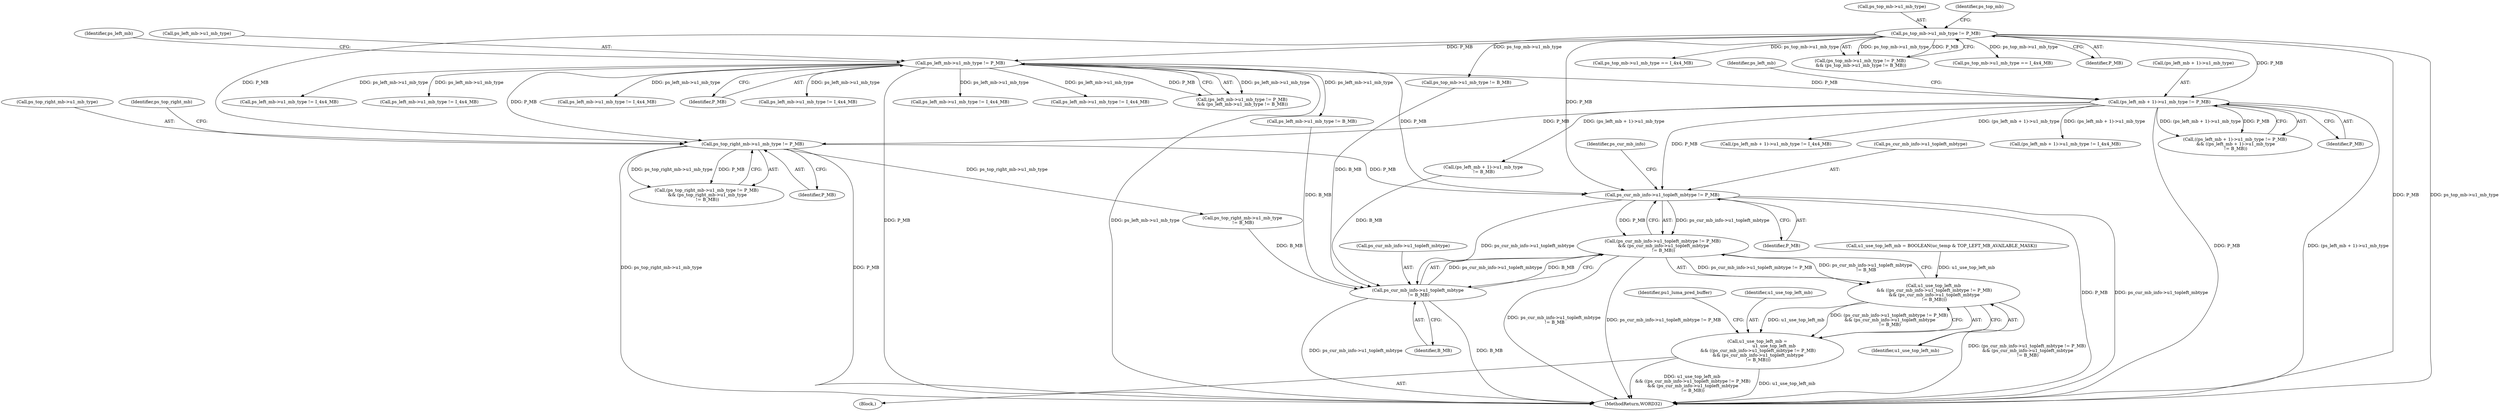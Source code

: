 digraph "0_Android_a583270e1c96d307469c83dc42bd3c5f1b9ef63f@pointer" {
"1000521" [label="(Call,ps_cur_mb_info->u1_topleft_mbtype != P_MB)"];
"1000416" [label="(Call,ps_top_mb->u1_mb_type != P_MB)"];
"1000463" [label="(Call,(ps_left_mb + 1)->u1_mb_type != P_MB)"];
"1000431" [label="(Call,ps_left_mb->u1_mb_type != P_MB)"];
"1000506" [label="(Call,ps_top_right_mb->u1_mb_type != P_MB)"];
"1000520" [label="(Call,(ps_cur_mb_info->u1_topleft_mbtype != P_MB)\n && (ps_cur_mb_info->u1_topleft_mbtype\n != B_MB))"];
"1000518" [label="(Call,u1_use_top_left_mb\n && ((ps_cur_mb_info->u1_topleft_mbtype != P_MB)\n && (ps_cur_mb_info->u1_topleft_mbtype\n != B_MB)))"];
"1000516" [label="(Call,u1_use_top_left_mb =\n                        u1_use_top_left_mb\n && ((ps_cur_mb_info->u1_topleft_mbtype != P_MB)\n && (ps_cur_mb_info->u1_topleft_mbtype\n != B_MB)))"];
"1000526" [label="(Call,ps_cur_mb_info->u1_topleft_mbtype\n != B_MB)"];
"1001086" [label="(Call,ps_top_mb->u1_mb_type == I_4x4_MB)"];
"1000464" [label="(Call,(ps_left_mb + 1)->u1_mb_type)"];
"1003254" [label="(MethodReturn,WORD32)"];
"1000438" [label="(Identifier,ps_left_mb)"];
"1001368" [label="(Call,ps_left_mb->u1_mb_type != I_4x4_MB)"];
"1000528" [label="(Identifier,ps_cur_mb_info)"];
"1000415" [label="(Call,(ps_top_mb->u1_mb_type != P_MB)\n && (ps_top_mb->u1_mb_type != B_MB))"];
"1001229" [label="(Call,(ps_left_mb + 1)->u1_mb_type != I_4x4_MB)"];
"1000416" [label="(Call,ps_top_mb->u1_mb_type != P_MB)"];
"1000516" [label="(Call,u1_use_top_left_mb =\n                        u1_use_top_left_mb\n && ((ps_cur_mb_info->u1_topleft_mbtype != P_MB)\n && (ps_cur_mb_info->u1_topleft_mbtype\n != B_MB)))"];
"1000278" [label="(Call,u1_use_top_left_mb = BOOLEAN(uc_temp & TOP_LEFT_MB_AVAILABLE_MASK))"];
"1000526" [label="(Call,ps_cur_mb_info->u1_topleft_mbtype\n != B_MB)"];
"1000506" [label="(Call,ps_top_right_mb->u1_mb_type != P_MB)"];
"1000527" [label="(Call,ps_cur_mb_info->u1_topleft_mbtype)"];
"1001891" [label="(Call,ps_top_mb->u1_mb_type == I_4x4_MB)"];
"1000520" [label="(Call,(ps_cur_mb_info->u1_topleft_mbtype != P_MB)\n && (ps_cur_mb_info->u1_topleft_mbtype\n != B_MB))"];
"1000432" [label="(Call,ps_left_mb->u1_mb_type)"];
"1000518" [label="(Call,u1_use_top_left_mb\n && ((ps_cur_mb_info->u1_topleft_mbtype != P_MB)\n && (ps_cur_mb_info->u1_topleft_mbtype\n != B_MB)))"];
"1000522" [label="(Call,ps_cur_mb_info->u1_topleft_mbtype)"];
"1001943" [label="(Call,ps_left_mb->u1_mb_type != I_4x4_MB)"];
"1000463" [label="(Call,(ps_left_mb + 1)->u1_mb_type != P_MB)"];
"1000521" [label="(Call,ps_cur_mb_info->u1_topleft_mbtype != P_MB)"];
"1001130" [label="(Call,ps_left_mb->u1_mb_type != I_4x4_MB)"];
"1000510" [label="(Identifier,P_MB)"];
"1002055" [label="(Call,(ps_left_mb + 1)->u1_mb_type != I_4x4_MB)"];
"1000517" [label="(Identifier,u1_use_top_left_mb)"];
"1000473" [label="(Identifier,ps_left_mb)"];
"1000435" [label="(Identifier,P_MB)"];
"1000404" [label="(Block,)"];
"1000462" [label="(Call,((ps_left_mb + 1)->u1_mb_type != P_MB)\n && ((ps_left_mb + 1)->u1_mb_type\n != B_MB))"];
"1000470" [label="(Call,(ps_left_mb + 1)->u1_mb_type\n != B_MB)"];
"1000436" [label="(Call,ps_left_mb->u1_mb_type != B_MB)"];
"1000530" [label="(Identifier,B_MB)"];
"1000525" [label="(Identifier,P_MB)"];
"1001190" [label="(Call,ps_left_mb->u1_mb_type != I_4x4_MB)"];
"1000507" [label="(Call,ps_top_right_mb->u1_mb_type)"];
"1000505" [label="(Call,(ps_top_right_mb->u1_mb_type != P_MB)\n && (ps_top_right_mb->u1_mb_type\n != B_MB))"];
"1000420" [label="(Identifier,P_MB)"];
"1002013" [label="(Call,ps_left_mb->u1_mb_type != I_4x4_MB)"];
"1000431" [label="(Call,ps_left_mb->u1_mb_type != P_MB)"];
"1002197" [label="(Call,ps_left_mb->u1_mb_type != I_4x4_MB)"];
"1000469" [label="(Identifier,P_MB)"];
"1000511" [label="(Call,ps_top_right_mb->u1_mb_type\n != B_MB)"];
"1000417" [label="(Call,ps_top_mb->u1_mb_type)"];
"1000430" [label="(Call,(ps_left_mb->u1_mb_type != P_MB)\n && (ps_left_mb->u1_mb_type != B_MB))"];
"1000423" [label="(Identifier,ps_top_mb)"];
"1000513" [label="(Identifier,ps_top_right_mb)"];
"1000421" [label="(Call,ps_top_mb->u1_mb_type != B_MB)"];
"1000532" [label="(Identifier,pu1_luma_pred_buffer)"];
"1000519" [label="(Identifier,u1_use_top_left_mb)"];
"1000521" -> "1000520"  [label="AST: "];
"1000521" -> "1000525"  [label="CFG: "];
"1000522" -> "1000521"  [label="AST: "];
"1000525" -> "1000521"  [label="AST: "];
"1000528" -> "1000521"  [label="CFG: "];
"1000520" -> "1000521"  [label="CFG: "];
"1000521" -> "1003254"  [label="DDG: P_MB"];
"1000521" -> "1003254"  [label="DDG: ps_cur_mb_info->u1_topleft_mbtype"];
"1000521" -> "1000520"  [label="DDG: ps_cur_mb_info->u1_topleft_mbtype"];
"1000521" -> "1000520"  [label="DDG: P_MB"];
"1000416" -> "1000521"  [label="DDG: P_MB"];
"1000463" -> "1000521"  [label="DDG: P_MB"];
"1000431" -> "1000521"  [label="DDG: P_MB"];
"1000506" -> "1000521"  [label="DDG: P_MB"];
"1000521" -> "1000526"  [label="DDG: ps_cur_mb_info->u1_topleft_mbtype"];
"1000416" -> "1000415"  [label="AST: "];
"1000416" -> "1000420"  [label="CFG: "];
"1000417" -> "1000416"  [label="AST: "];
"1000420" -> "1000416"  [label="AST: "];
"1000423" -> "1000416"  [label="CFG: "];
"1000415" -> "1000416"  [label="CFG: "];
"1000416" -> "1003254"  [label="DDG: P_MB"];
"1000416" -> "1003254"  [label="DDG: ps_top_mb->u1_mb_type"];
"1000416" -> "1000415"  [label="DDG: ps_top_mb->u1_mb_type"];
"1000416" -> "1000415"  [label="DDG: P_MB"];
"1000416" -> "1000421"  [label="DDG: ps_top_mb->u1_mb_type"];
"1000416" -> "1000431"  [label="DDG: P_MB"];
"1000416" -> "1000463"  [label="DDG: P_MB"];
"1000416" -> "1000506"  [label="DDG: P_MB"];
"1000416" -> "1001086"  [label="DDG: ps_top_mb->u1_mb_type"];
"1000416" -> "1001891"  [label="DDG: ps_top_mb->u1_mb_type"];
"1000463" -> "1000462"  [label="AST: "];
"1000463" -> "1000469"  [label="CFG: "];
"1000464" -> "1000463"  [label="AST: "];
"1000469" -> "1000463"  [label="AST: "];
"1000473" -> "1000463"  [label="CFG: "];
"1000462" -> "1000463"  [label="CFG: "];
"1000463" -> "1003254"  [label="DDG: P_MB"];
"1000463" -> "1003254"  [label="DDG: (ps_left_mb + 1)->u1_mb_type"];
"1000463" -> "1000462"  [label="DDG: (ps_left_mb + 1)->u1_mb_type"];
"1000463" -> "1000462"  [label="DDG: P_MB"];
"1000431" -> "1000463"  [label="DDG: P_MB"];
"1000463" -> "1000470"  [label="DDG: (ps_left_mb + 1)->u1_mb_type"];
"1000463" -> "1000506"  [label="DDG: P_MB"];
"1000463" -> "1001229"  [label="DDG: (ps_left_mb + 1)->u1_mb_type"];
"1000463" -> "1002055"  [label="DDG: (ps_left_mb + 1)->u1_mb_type"];
"1000431" -> "1000430"  [label="AST: "];
"1000431" -> "1000435"  [label="CFG: "];
"1000432" -> "1000431"  [label="AST: "];
"1000435" -> "1000431"  [label="AST: "];
"1000438" -> "1000431"  [label="CFG: "];
"1000430" -> "1000431"  [label="CFG: "];
"1000431" -> "1003254"  [label="DDG: ps_left_mb->u1_mb_type"];
"1000431" -> "1003254"  [label="DDG: P_MB"];
"1000431" -> "1000430"  [label="DDG: ps_left_mb->u1_mb_type"];
"1000431" -> "1000430"  [label="DDG: P_MB"];
"1000431" -> "1000436"  [label="DDG: ps_left_mb->u1_mb_type"];
"1000431" -> "1000506"  [label="DDG: P_MB"];
"1000431" -> "1001130"  [label="DDG: ps_left_mb->u1_mb_type"];
"1000431" -> "1001190"  [label="DDG: ps_left_mb->u1_mb_type"];
"1000431" -> "1001368"  [label="DDG: ps_left_mb->u1_mb_type"];
"1000431" -> "1001943"  [label="DDG: ps_left_mb->u1_mb_type"];
"1000431" -> "1002013"  [label="DDG: ps_left_mb->u1_mb_type"];
"1000431" -> "1002197"  [label="DDG: ps_left_mb->u1_mb_type"];
"1000506" -> "1000505"  [label="AST: "];
"1000506" -> "1000510"  [label="CFG: "];
"1000507" -> "1000506"  [label="AST: "];
"1000510" -> "1000506"  [label="AST: "];
"1000513" -> "1000506"  [label="CFG: "];
"1000505" -> "1000506"  [label="CFG: "];
"1000506" -> "1003254"  [label="DDG: ps_top_right_mb->u1_mb_type"];
"1000506" -> "1003254"  [label="DDG: P_MB"];
"1000506" -> "1000505"  [label="DDG: ps_top_right_mb->u1_mb_type"];
"1000506" -> "1000505"  [label="DDG: P_MB"];
"1000506" -> "1000511"  [label="DDG: ps_top_right_mb->u1_mb_type"];
"1000520" -> "1000518"  [label="AST: "];
"1000520" -> "1000526"  [label="CFG: "];
"1000526" -> "1000520"  [label="AST: "];
"1000518" -> "1000520"  [label="CFG: "];
"1000520" -> "1003254"  [label="DDG: ps_cur_mb_info->u1_topleft_mbtype\n != B_MB"];
"1000520" -> "1003254"  [label="DDG: ps_cur_mb_info->u1_topleft_mbtype != P_MB"];
"1000520" -> "1000518"  [label="DDG: ps_cur_mb_info->u1_topleft_mbtype != P_MB"];
"1000520" -> "1000518"  [label="DDG: ps_cur_mb_info->u1_topleft_mbtype\n != B_MB"];
"1000526" -> "1000520"  [label="DDG: ps_cur_mb_info->u1_topleft_mbtype"];
"1000526" -> "1000520"  [label="DDG: B_MB"];
"1000518" -> "1000516"  [label="AST: "];
"1000518" -> "1000519"  [label="CFG: "];
"1000519" -> "1000518"  [label="AST: "];
"1000516" -> "1000518"  [label="CFG: "];
"1000518" -> "1003254"  [label="DDG: (ps_cur_mb_info->u1_topleft_mbtype != P_MB)\n && (ps_cur_mb_info->u1_topleft_mbtype\n != B_MB)"];
"1000518" -> "1000516"  [label="DDG: u1_use_top_left_mb"];
"1000518" -> "1000516"  [label="DDG: (ps_cur_mb_info->u1_topleft_mbtype != P_MB)\n && (ps_cur_mb_info->u1_topleft_mbtype\n != B_MB)"];
"1000278" -> "1000518"  [label="DDG: u1_use_top_left_mb"];
"1000516" -> "1000404"  [label="AST: "];
"1000517" -> "1000516"  [label="AST: "];
"1000532" -> "1000516"  [label="CFG: "];
"1000516" -> "1003254"  [label="DDG: u1_use_top_left_mb\n && ((ps_cur_mb_info->u1_topleft_mbtype != P_MB)\n && (ps_cur_mb_info->u1_topleft_mbtype\n != B_MB))"];
"1000516" -> "1003254"  [label="DDG: u1_use_top_left_mb"];
"1000526" -> "1000530"  [label="CFG: "];
"1000527" -> "1000526"  [label="AST: "];
"1000530" -> "1000526"  [label="AST: "];
"1000526" -> "1003254"  [label="DDG: B_MB"];
"1000526" -> "1003254"  [label="DDG: ps_cur_mb_info->u1_topleft_mbtype"];
"1000436" -> "1000526"  [label="DDG: B_MB"];
"1000470" -> "1000526"  [label="DDG: B_MB"];
"1000511" -> "1000526"  [label="DDG: B_MB"];
"1000421" -> "1000526"  [label="DDG: B_MB"];
}
